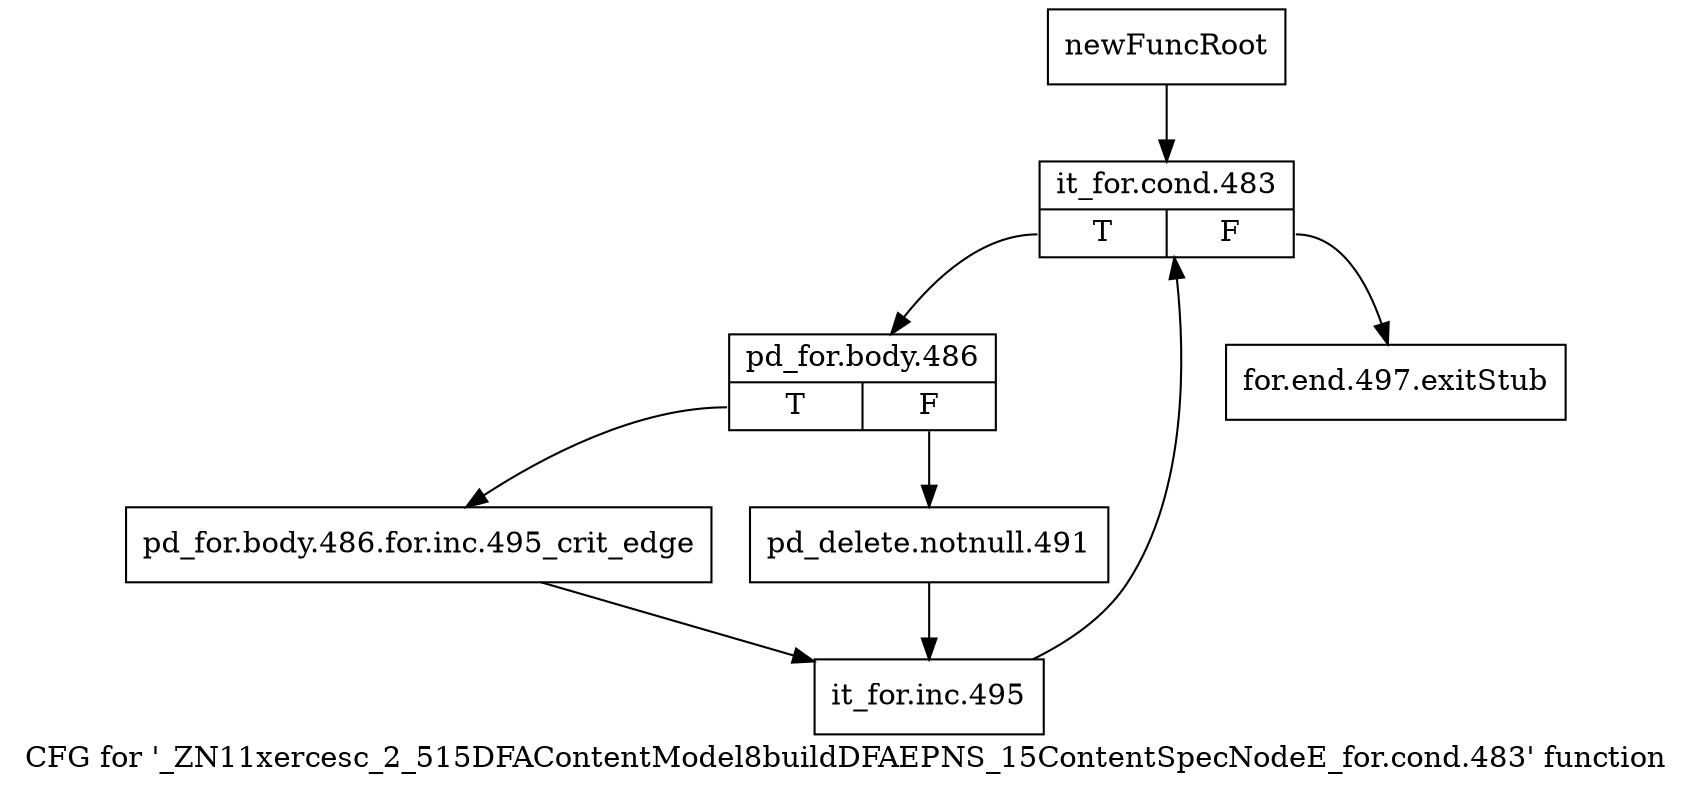 digraph "CFG for '_ZN11xercesc_2_515DFAContentModel8buildDFAEPNS_15ContentSpecNodeE_for.cond.483' function" {
	label="CFG for '_ZN11xercesc_2_515DFAContentModel8buildDFAEPNS_15ContentSpecNodeE_for.cond.483' function";

	Node0x9724080 [shape=record,label="{newFuncRoot}"];
	Node0x9724080 -> Node0x9724120;
	Node0x97240d0 [shape=record,label="{for.end.497.exitStub}"];
	Node0x9724120 [shape=record,label="{it_for.cond.483|{<s0>T|<s1>F}}"];
	Node0x9724120:s0 -> Node0x9724170;
	Node0x9724120:s1 -> Node0x97240d0;
	Node0x9724170 [shape=record,label="{pd_for.body.486|{<s0>T|<s1>F}}"];
	Node0x9724170:s0 -> Node0x9724210;
	Node0x9724170:s1 -> Node0x97241c0;
	Node0x97241c0 [shape=record,label="{pd_delete.notnull.491}"];
	Node0x97241c0 -> Node0x9724260;
	Node0x9724210 [shape=record,label="{pd_for.body.486.for.inc.495_crit_edge}"];
	Node0x9724210 -> Node0x9724260;
	Node0x9724260 [shape=record,label="{it_for.inc.495}"];
	Node0x9724260 -> Node0x9724120;
}
